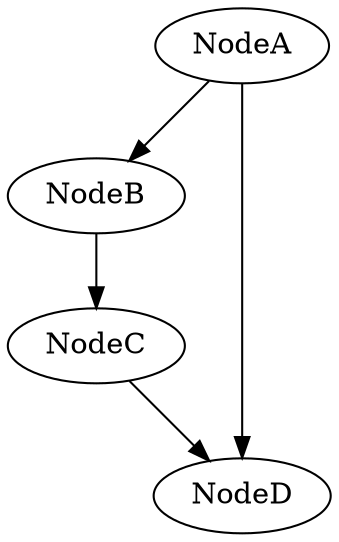 digraph WeightedGraph {
    A [label=NodeA];
    B [label=NodeB];
    C [label=NodeC];
    D [label=NodeD];

    A -> B [weight=5];
    B -> C [weight=3];
    C -> D [weight=2];
    A -> D [weight=7]; 
}
